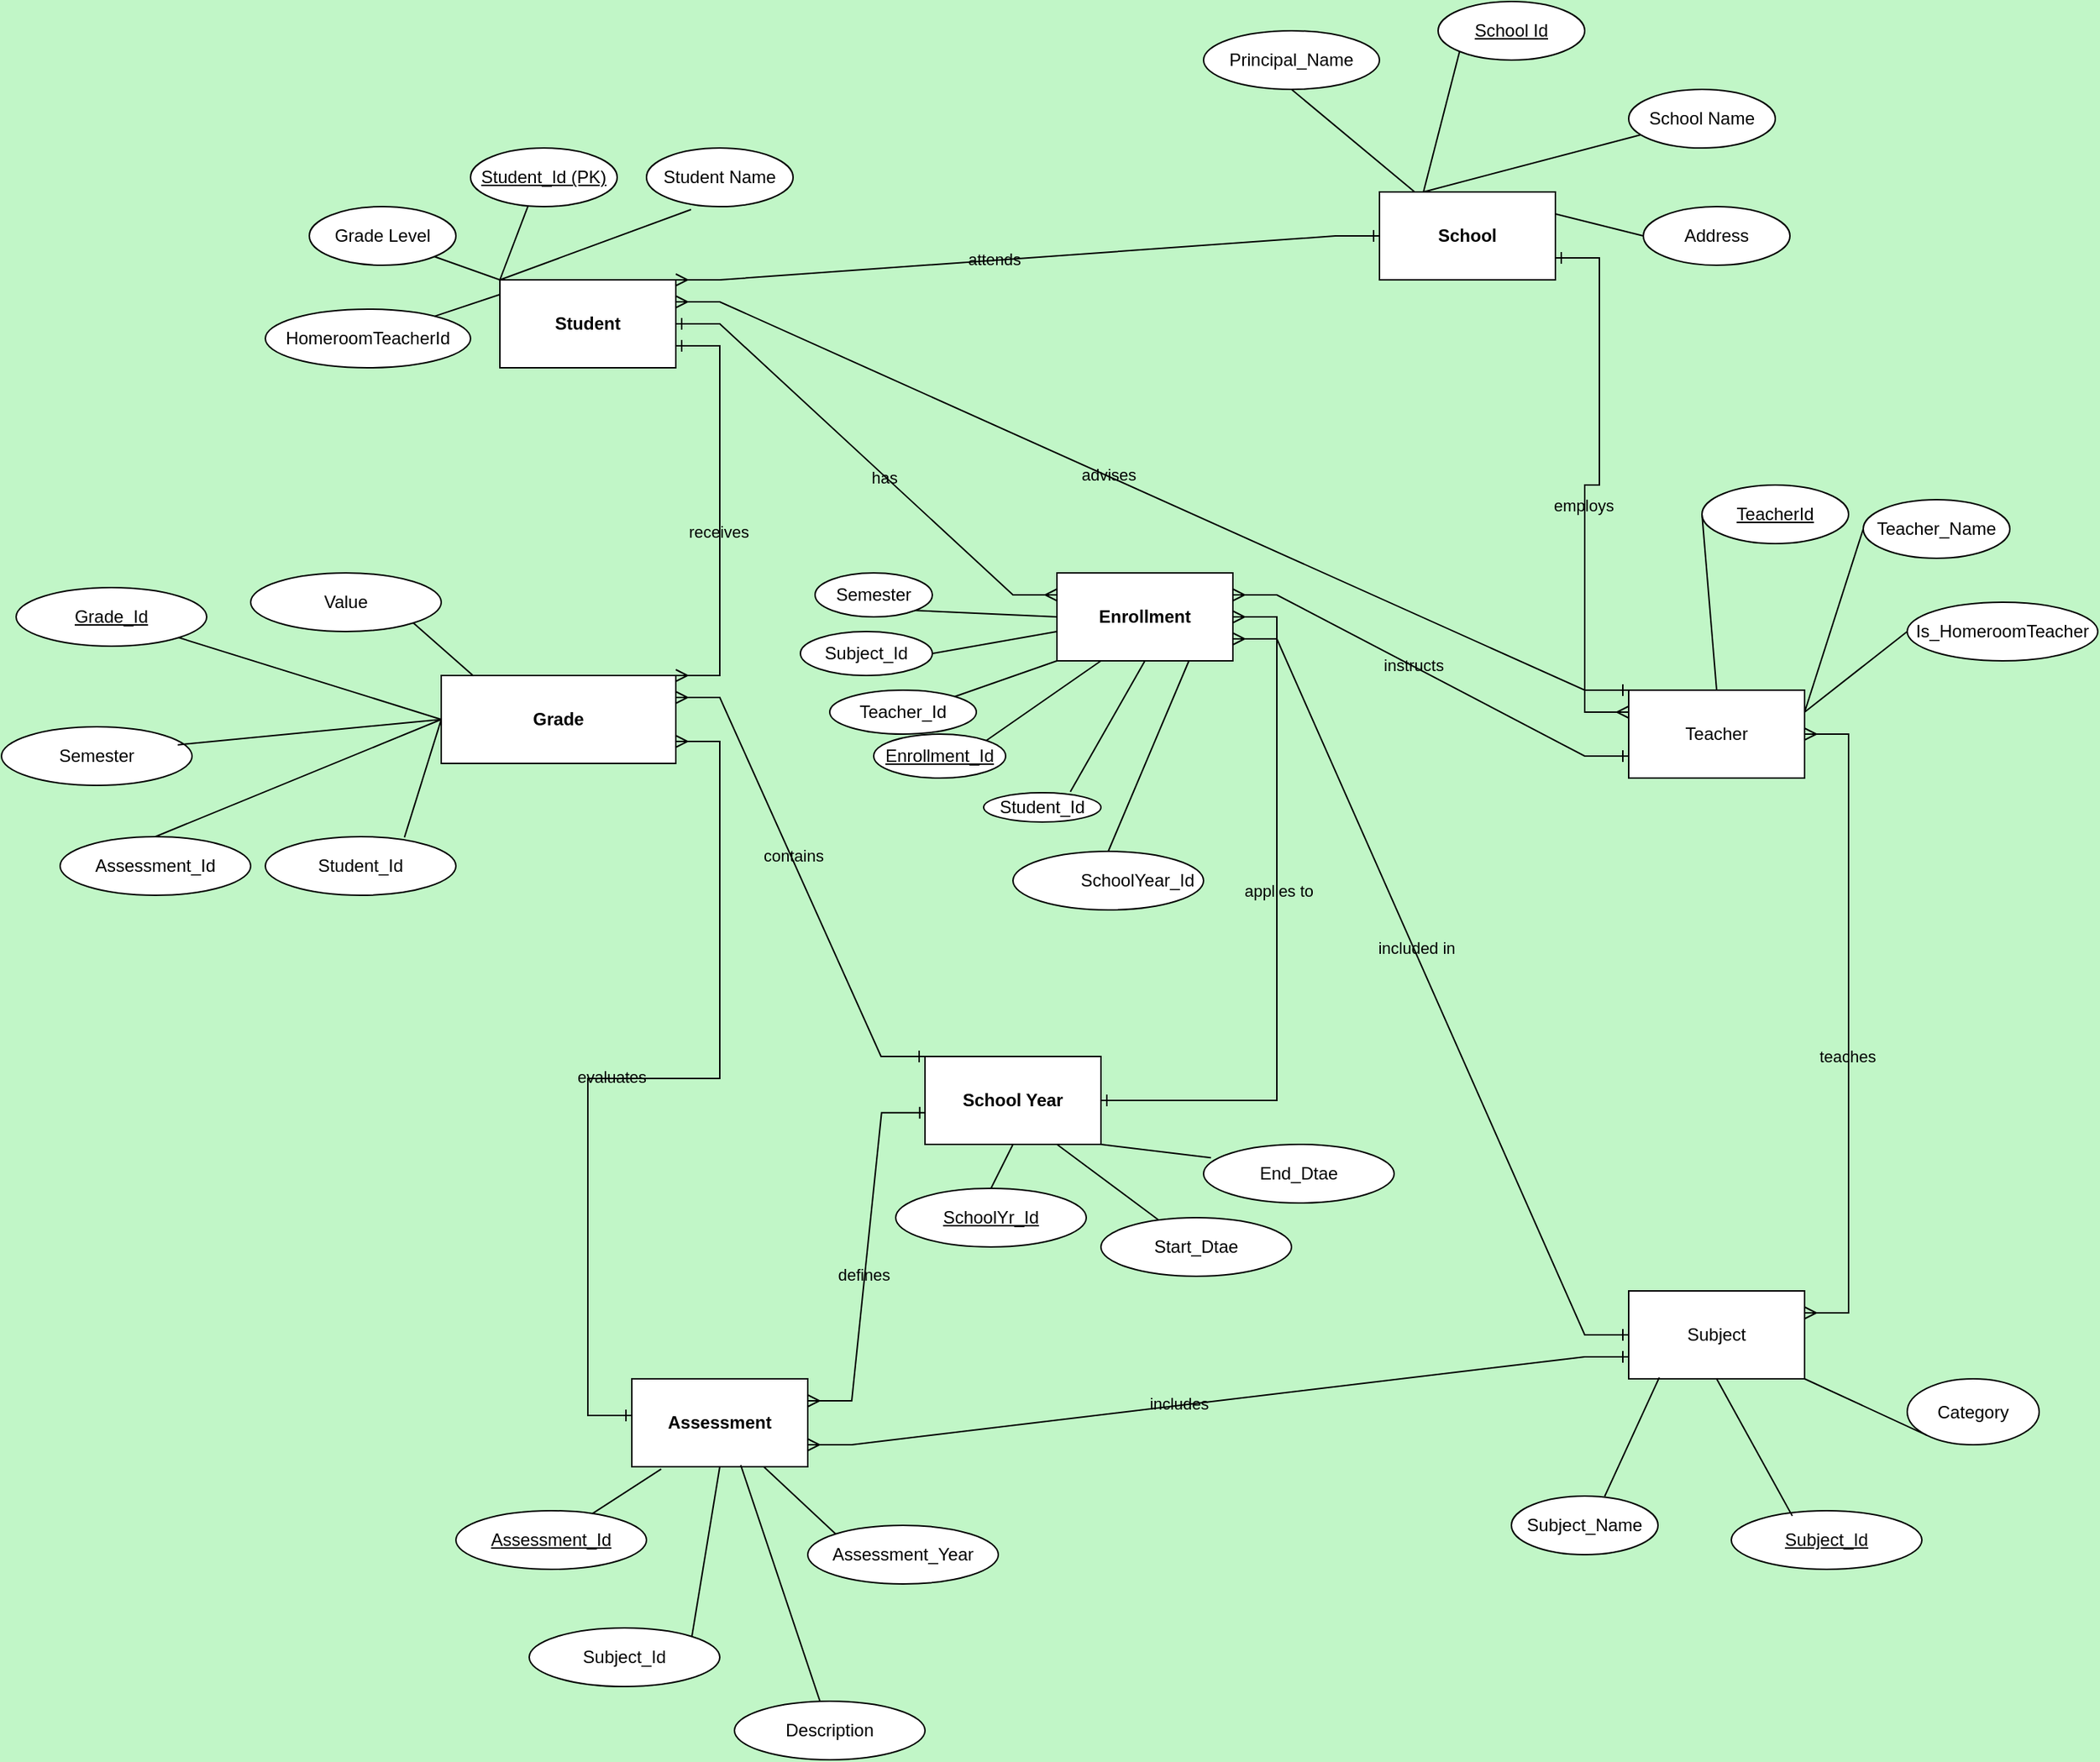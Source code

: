 <mxfile version="26.1.1">
  <diagram name="Page-1" id="crmaZJ6Xp7RI2HGdmbvy">
    <mxGraphModel dx="2734" dy="2271" grid="1" gridSize="10" guides="1" tooltips="1" connect="1" arrows="1" fold="1" page="1" pageScale="1" pageWidth="850" pageHeight="1100" background="light-dark(#c1f6c7, #121212)" math="0" shadow="0">
      <root>
        <mxCell id="0" />
        <mxCell id="1" parent="0" />
        <mxCell id="vY2OfftRDvhAtj39Rvy7-1" value="" style="edgeStyle=entityRelationEdgeStyle;fontSize=12;html=1;endArrow=ERmany;startArrow=ERone;rounded=0;entryX=1;entryY=0;entryDx=0;entryDy=0;startFill=0;endFill=0;exitX=0;exitY=0.5;exitDx=0;exitDy=0;labelBackgroundColor=none;fontColor=default;" parent="1" source="vY2OfftRDvhAtj39Rvy7-34" target="vY2OfftRDvhAtj39Rvy7-33" edge="1">
          <mxGeometry width="100" height="100" relative="1" as="geometry">
            <mxPoint x="690" y="-40" as="sourcePoint" />
            <mxPoint x="310" y="60" as="targetPoint" />
          </mxGeometry>
        </mxCell>
        <mxCell id="vY2OfftRDvhAtj39Rvy7-2" value="attends" style="edgeLabel;html=1;align=center;verticalAlign=middle;resizable=0;points=[];labelBackgroundColor=none;" parent="vY2OfftRDvhAtj39Rvy7-1" vertex="1" connectable="0">
          <mxGeometry x="0.097" y="-1" relative="1" as="geometry">
            <mxPoint as="offset" />
          </mxGeometry>
        </mxCell>
        <mxCell id="vY2OfftRDvhAtj39Rvy7-3" value="" style="edgeStyle=entityRelationEdgeStyle;fontSize=12;html=1;endArrow=ERmany;startArrow=ERone;rounded=0;exitX=1;exitY=0.75;exitDx=0;exitDy=0;startFill=0;endFill=0;entryX=0;entryY=0.25;entryDx=0;entryDy=0;labelBackgroundColor=none;fontColor=default;" parent="1" source="vY2OfftRDvhAtj39Rvy7-34" target="vY2OfftRDvhAtj39Rvy7-27" edge="1">
          <mxGeometry width="100" height="100" relative="1" as="geometry">
            <mxPoint x="750" y="10" as="sourcePoint" />
            <mxPoint x="850" y="280" as="targetPoint" />
          </mxGeometry>
        </mxCell>
        <mxCell id="vY2OfftRDvhAtj39Rvy7-4" value="employs" style="edgeLabel;html=1;align=center;verticalAlign=middle;resizable=0;points=[];labelBackgroundColor=none;" parent="vY2OfftRDvhAtj39Rvy7-3" vertex="1" connectable="0">
          <mxGeometry x="0.097" y="-1" relative="1" as="geometry">
            <mxPoint as="offset" />
          </mxGeometry>
        </mxCell>
        <mxCell id="vY2OfftRDvhAtj39Rvy7-5" value="" style="edgeStyle=entityRelationEdgeStyle;fontSize=12;html=1;endArrow=ERmany;startArrow=ERmany;rounded=0;entryX=1;entryY=0.25;entryDx=0;entryDy=0;startFill=0;endFill=0;labelBackgroundColor=none;fontColor=default;" parent="1" source="vY2OfftRDvhAtj39Rvy7-27" target="vY2OfftRDvhAtj39Rvy7-28" edge="1">
          <mxGeometry width="100" height="100" relative="1" as="geometry">
            <mxPoint x="940" y="340" as="sourcePoint" />
            <mxPoint x="918" y="488.44" as="targetPoint" />
          </mxGeometry>
        </mxCell>
        <mxCell id="vY2OfftRDvhAtj39Rvy7-6" value="teaches" style="edgeLabel;html=1;align=center;verticalAlign=middle;resizable=0;points=[];labelBackgroundColor=none;" parent="vY2OfftRDvhAtj39Rvy7-5" vertex="1" connectable="0">
          <mxGeometry x="0.097" y="-1" relative="1" as="geometry">
            <mxPoint as="offset" />
          </mxGeometry>
        </mxCell>
        <mxCell id="vY2OfftRDvhAtj39Rvy7-7" value="" style="edgeStyle=entityRelationEdgeStyle;fontSize=12;html=1;endArrow=ERmany;startArrow=ERone;rounded=0;entryX=0;entryY=0.25;entryDx=0;entryDy=0;exitX=1;exitY=0.5;exitDx=0;exitDy=0;startFill=0;endFill=0;labelBackgroundColor=none;fontColor=default;" parent="1" source="vY2OfftRDvhAtj39Rvy7-33" target="vY2OfftRDvhAtj39Rvy7-31" edge="1">
          <mxGeometry width="100" height="100" relative="1" as="geometry">
            <mxPoint x="310" y="120" as="sourcePoint" />
            <mxPoint x="360" y="270" as="targetPoint" />
          </mxGeometry>
        </mxCell>
        <mxCell id="vY2OfftRDvhAtj39Rvy7-8" value="has" style="edgeLabel;html=1;align=center;verticalAlign=middle;resizable=0;points=[];labelBackgroundColor=none;" parent="vY2OfftRDvhAtj39Rvy7-7" vertex="1" connectable="0">
          <mxGeometry x="0.097" y="-1" relative="1" as="geometry">
            <mxPoint as="offset" />
          </mxGeometry>
        </mxCell>
        <mxCell id="vY2OfftRDvhAtj39Rvy7-9" value="" style="edgeStyle=entityRelationEdgeStyle;fontSize=12;html=1;endArrow=ERmany;startArrow=ERone;rounded=0;entryX=1;entryY=0.75;entryDx=0;entryDy=0;startFill=0;endFill=0;exitX=0;exitY=0.5;exitDx=0;exitDy=0;labelBackgroundColor=none;fontColor=default;" parent="1" source="vY2OfftRDvhAtj39Rvy7-28" target="vY2OfftRDvhAtj39Rvy7-31" edge="1">
          <mxGeometry width="100" height="100" relative="1" as="geometry">
            <mxPoint x="790" y="550" as="sourcePoint" />
            <mxPoint x="520" y="330" as="targetPoint" />
          </mxGeometry>
        </mxCell>
        <mxCell id="vY2OfftRDvhAtj39Rvy7-10" value="included in" style="edgeLabel;html=1;align=center;verticalAlign=middle;resizable=0;points=[];labelBackgroundColor=none;" parent="vY2OfftRDvhAtj39Rvy7-9" vertex="1" connectable="0">
          <mxGeometry x="0.097" y="-1" relative="1" as="geometry">
            <mxPoint as="offset" />
          </mxGeometry>
        </mxCell>
        <mxCell id="vY2OfftRDvhAtj39Rvy7-11" value="" style="edgeStyle=entityRelationEdgeStyle;fontSize=12;html=1;endArrow=ERmany;startArrow=ERone;rounded=0;entryX=1;entryY=0.25;entryDx=0;entryDy=0;exitX=0;exitY=0.75;exitDx=0;exitDy=0;startFill=0;endFill=0;labelBackgroundColor=none;fontColor=default;" parent="1" source="vY2OfftRDvhAtj39Rvy7-27" target="vY2OfftRDvhAtj39Rvy7-31" edge="1">
          <mxGeometry width="100" height="100" relative="1" as="geometry">
            <mxPoint x="780" y="290" as="sourcePoint" />
            <mxPoint x="520" y="300" as="targetPoint" />
          </mxGeometry>
        </mxCell>
        <mxCell id="vY2OfftRDvhAtj39Rvy7-12" value="instructs" style="edgeLabel;html=1;align=center;verticalAlign=middle;resizable=0;points=[];labelBackgroundColor=none;" parent="vY2OfftRDvhAtj39Rvy7-11" vertex="1" connectable="0">
          <mxGeometry x="0.097" y="-1" relative="1" as="geometry">
            <mxPoint as="offset" />
          </mxGeometry>
        </mxCell>
        <mxCell id="vY2OfftRDvhAtj39Rvy7-13" value="" style="edgeStyle=entityRelationEdgeStyle;fontSize=12;html=1;endArrow=ERmany;startArrow=ERone;rounded=0;entryX=1;entryY=0;entryDx=0;entryDy=0;exitX=1;exitY=0.75;exitDx=0;exitDy=0;startFill=0;endFill=0;labelBackgroundColor=none;fontColor=default;" parent="1" source="vY2OfftRDvhAtj39Rvy7-33" target="vY2OfftRDvhAtj39Rvy7-32" edge="1">
          <mxGeometry width="100" height="100" relative="1" as="geometry">
            <mxPoint x="230" y="120" as="sourcePoint" />
            <mxPoint x="160" y="230" as="targetPoint" />
            <Array as="points">
              <mxPoint x="240" y="440" />
            </Array>
          </mxGeometry>
        </mxCell>
        <mxCell id="vY2OfftRDvhAtj39Rvy7-14" value="receives" style="edgeLabel;html=1;align=center;verticalAlign=middle;resizable=0;points=[];labelBackgroundColor=none;" parent="vY2OfftRDvhAtj39Rvy7-13" vertex="1" connectable="0">
          <mxGeometry x="0.097" y="-1" relative="1" as="geometry">
            <mxPoint as="offset" />
          </mxGeometry>
        </mxCell>
        <mxCell id="vY2OfftRDvhAtj39Rvy7-15" value="" style="edgeStyle=entityRelationEdgeStyle;fontSize=12;html=1;endArrow=ERmany;startArrow=ERone;rounded=0;entryX=1;entryY=0.75;entryDx=0;entryDy=0;startFill=0;endFill=0;exitX=0;exitY=0.75;exitDx=0;exitDy=0;labelBackgroundColor=none;fontColor=default;" parent="1" source="vY2OfftRDvhAtj39Rvy7-28" target="vY2OfftRDvhAtj39Rvy7-30" edge="1">
          <mxGeometry width="100" height="100" relative="1" as="geometry">
            <mxPoint x="890" y="660" as="sourcePoint" />
            <mxPoint x="340" y="830" as="targetPoint" />
            <Array as="points">
              <mxPoint x="680" y="710" />
              <mxPoint x="550" y="665" />
            </Array>
          </mxGeometry>
        </mxCell>
        <mxCell id="vY2OfftRDvhAtj39Rvy7-16" value="includes" style="edgeLabel;html=1;align=center;verticalAlign=middle;resizable=0;points=[];labelBackgroundColor=none;" parent="vY2OfftRDvhAtj39Rvy7-15" vertex="1" connectable="0">
          <mxGeometry x="0.097" y="-1" relative="1" as="geometry">
            <mxPoint as="offset" />
          </mxGeometry>
        </mxCell>
        <mxCell id="vY2OfftRDvhAtj39Rvy7-17" value="" style="edgeStyle=entityRelationEdgeStyle;fontSize=12;html=1;endArrow=ERone;startArrow=ERmany;rounded=0;entryX=0;entryY=0.5;entryDx=0;entryDy=0;startFill=0;endFill=0;exitX=1;exitY=0.75;exitDx=0;exitDy=0;labelBackgroundColor=none;fontColor=default;" parent="1" source="vY2OfftRDvhAtj39Rvy7-32" edge="1">
          <mxGeometry width="100" height="100" relative="1" as="geometry">
            <mxPoint x="120" y="320" as="sourcePoint" />
            <mxPoint x="180" y="755" as="targetPoint" />
          </mxGeometry>
        </mxCell>
        <mxCell id="vY2OfftRDvhAtj39Rvy7-18" value="evaluates" style="edgeLabel;html=1;align=center;verticalAlign=middle;resizable=0;points=[];labelBackgroundColor=none;" parent="vY2OfftRDvhAtj39Rvy7-17" vertex="1" connectable="0">
          <mxGeometry x="0.097" y="-1" relative="1" as="geometry">
            <mxPoint as="offset" />
          </mxGeometry>
        </mxCell>
        <mxCell id="vY2OfftRDvhAtj39Rvy7-19" value="" style="edgeStyle=entityRelationEdgeStyle;fontSize=12;html=1;endArrow=ERmany;startArrow=ERone;rounded=0;entryX=1;entryY=0.25;entryDx=0;entryDy=0;startFill=0;endFill=0;exitX=0;exitY=0;exitDx=0;exitDy=0;labelBackgroundColor=none;fontColor=default;" parent="1" source="vY2OfftRDvhAtj39Rvy7-27" target="vY2OfftRDvhAtj39Rvy7-33" edge="1">
          <mxGeometry width="100" height="100" relative="1" as="geometry">
            <mxPoint x="778.88" y="273.2" as="sourcePoint" />
            <mxPoint x="310" y="90" as="targetPoint" />
          </mxGeometry>
        </mxCell>
        <mxCell id="vY2OfftRDvhAtj39Rvy7-20" value="advises" style="edgeLabel;html=1;align=center;verticalAlign=middle;resizable=0;points=[];labelBackgroundColor=none;" parent="vY2OfftRDvhAtj39Rvy7-19" vertex="1" connectable="0">
          <mxGeometry x="0.097" y="-1" relative="1" as="geometry">
            <mxPoint as="offset" />
          </mxGeometry>
        </mxCell>
        <mxCell id="vY2OfftRDvhAtj39Rvy7-21" value="" style="edgeStyle=entityRelationEdgeStyle;fontSize=12;html=1;endArrow=ERmany;startArrow=ERone;rounded=0;entryX=1;entryY=0.25;entryDx=0;entryDy=0;exitX=0;exitY=0;exitDx=0;exitDy=0;startFill=0;endFill=0;labelBackgroundColor=none;fontColor=default;" parent="1" source="vY2OfftRDvhAtj39Rvy7-29" target="vY2OfftRDvhAtj39Rvy7-32" edge="1">
          <mxGeometry width="100" height="100" relative="1" as="geometry">
            <mxPoint x="390" y="480" as="sourcePoint" />
            <mxPoint x="160" y="320" as="targetPoint" />
          </mxGeometry>
        </mxCell>
        <mxCell id="vY2OfftRDvhAtj39Rvy7-22" value="contains" style="edgeLabel;html=1;align=center;verticalAlign=middle;resizable=0;points=[];labelBackgroundColor=none;" parent="vY2OfftRDvhAtj39Rvy7-21" vertex="1" connectable="0">
          <mxGeometry x="0.097" y="-1" relative="1" as="geometry">
            <mxPoint as="offset" />
          </mxGeometry>
        </mxCell>
        <mxCell id="vY2OfftRDvhAtj39Rvy7-23" value="" style="edgeStyle=entityRelationEdgeStyle;fontSize=12;html=1;endArrow=ERmany;startArrow=ERone;rounded=0;startFill=0;endFill=0;labelBackgroundColor=none;fontColor=default;" parent="1" source="vY2OfftRDvhAtj39Rvy7-29" target="vY2OfftRDvhAtj39Rvy7-31" edge="1">
          <mxGeometry width="100" height="100" relative="1" as="geometry">
            <mxPoint x="550" y="500" as="sourcePoint" />
            <mxPoint x="490" y="300" as="targetPoint" />
          </mxGeometry>
        </mxCell>
        <mxCell id="vY2OfftRDvhAtj39Rvy7-24" value="applies to" style="edgeLabel;html=1;align=center;verticalAlign=middle;resizable=0;points=[];labelBackgroundColor=none;" parent="vY2OfftRDvhAtj39Rvy7-23" vertex="1" connectable="0">
          <mxGeometry x="0.097" y="-1" relative="1" as="geometry">
            <mxPoint as="offset" />
          </mxGeometry>
        </mxCell>
        <mxCell id="vY2OfftRDvhAtj39Rvy7-25" value="" style="edgeStyle=entityRelationEdgeStyle;fontSize=12;html=1;endArrow=ERmany;startArrow=ERone;rounded=0;entryX=1;entryY=0.25;entryDx=0;entryDy=0;startFill=0;endFill=0;exitX=0.003;exitY=0.64;exitDx=0;exitDy=0;exitPerimeter=0;labelBackgroundColor=none;fontColor=default;" parent="1" source="vY2OfftRDvhAtj39Rvy7-29" target="vY2OfftRDvhAtj39Rvy7-30" edge="1">
          <mxGeometry width="100" height="100" relative="1" as="geometry">
            <mxPoint x="390" y="570" as="sourcePoint" />
            <mxPoint x="340" y="717.5" as="targetPoint" />
            <Array as="points">
              <mxPoint x="460" y="700" />
            </Array>
          </mxGeometry>
        </mxCell>
        <mxCell id="vY2OfftRDvhAtj39Rvy7-26" value="defines" style="edgeLabel;html=1;align=center;verticalAlign=middle;resizable=0;points=[];labelBackgroundColor=none;" parent="vY2OfftRDvhAtj39Rvy7-25" vertex="1" connectable="0">
          <mxGeometry x="0.097" y="-1" relative="1" as="geometry">
            <mxPoint as="offset" />
          </mxGeometry>
        </mxCell>
        <mxCell id="vY2OfftRDvhAtj39Rvy7-27" value="Teacher" style="rounded=0;whiteSpace=wrap;html=1;labelBackgroundColor=none;" parent="1" vertex="1">
          <mxGeometry x="860" y="260" width="120" height="60" as="geometry" />
        </mxCell>
        <mxCell id="vY2OfftRDvhAtj39Rvy7-28" value="Subject" style="rounded=0;whiteSpace=wrap;html=1;labelBackgroundColor=none;" parent="1" vertex="1">
          <mxGeometry x="860" y="670" width="120" height="60" as="geometry" />
        </mxCell>
        <mxCell id="vY2OfftRDvhAtj39Rvy7-29" value="&lt;b&gt;School Year&lt;/b&gt;" style="rounded=0;whiteSpace=wrap;html=1;labelBackgroundColor=none;" parent="1" vertex="1">
          <mxGeometry x="380" y="510" width="120" height="60" as="geometry" />
        </mxCell>
        <mxCell id="vY2OfftRDvhAtj39Rvy7-30" value="&lt;b&gt;Assessment&lt;/b&gt;" style="rounded=0;whiteSpace=wrap;html=1;labelBackgroundColor=none;" parent="1" vertex="1">
          <mxGeometry x="180" y="730" width="120" height="60" as="geometry" />
        </mxCell>
        <mxCell id="vY2OfftRDvhAtj39Rvy7-31" value="&lt;b&gt;Enrollment&lt;/b&gt;" style="rounded=0;whiteSpace=wrap;html=1;labelBackgroundColor=none;" parent="1" vertex="1">
          <mxGeometry x="470" y="180" width="120" height="60" as="geometry" />
        </mxCell>
        <mxCell id="vY2OfftRDvhAtj39Rvy7-32" value="&lt;b&gt;Grade&lt;/b&gt;" style="rounded=0;whiteSpace=wrap;html=1;labelBackgroundColor=none;" parent="1" vertex="1">
          <mxGeometry x="50" y="250" width="160" height="60" as="geometry" />
        </mxCell>
        <mxCell id="vY2OfftRDvhAtj39Rvy7-33" value="&lt;b&gt;Student&lt;/b&gt;" style="rounded=0;whiteSpace=wrap;html=1;labelBackgroundColor=none;" parent="1" vertex="1">
          <mxGeometry x="90" y="-20" width="120" height="60" as="geometry" />
        </mxCell>
        <mxCell id="vY2OfftRDvhAtj39Rvy7-34" value="&lt;b&gt;School&lt;/b&gt;" style="rounded=0;whiteSpace=wrap;html=1;labelBackgroundColor=none;" parent="1" vertex="1">
          <mxGeometry x="690" y="-80" width="120" height="60" as="geometry" />
        </mxCell>
        <mxCell id="vY2OfftRDvhAtj39Rvy7-35" value="&lt;u&gt;Student_Id (PK)&lt;/u&gt;" style="ellipse;whiteSpace=wrap;html=1;labelBackgroundColor=none;" parent="1" vertex="1">
          <mxGeometry x="70" y="-110" width="100" height="40" as="geometry" />
        </mxCell>
        <mxCell id="vY2OfftRDvhAtj39Rvy7-36" value="Student Name" style="ellipse;whiteSpace=wrap;html=1;labelBackgroundColor=none;" parent="1" vertex="1">
          <mxGeometry x="190" y="-110" width="100" height="40" as="geometry" />
        </mxCell>
        <mxCell id="vY2OfftRDvhAtj39Rvy7-37" value="Grade Level" style="ellipse;whiteSpace=wrap;html=1;labelBackgroundColor=none;" parent="1" vertex="1">
          <mxGeometry x="-40" y="-70" width="100" height="40" as="geometry" />
        </mxCell>
        <mxCell id="vY2OfftRDvhAtj39Rvy7-38" value="HomeroomTeacherId" style="ellipse;whiteSpace=wrap;html=1;labelBackgroundColor=none;" parent="1" vertex="1">
          <mxGeometry x="-70" width="140" height="40" as="geometry" />
        </mxCell>
        <mxCell id="vY2OfftRDvhAtj39Rvy7-39" value="&lt;u&gt;School Id&lt;/u&gt;" style="ellipse;whiteSpace=wrap;html=1;labelBackgroundColor=none;" parent="1" vertex="1">
          <mxGeometry x="730" y="-210" width="100" height="40" as="geometry" />
        </mxCell>
        <mxCell id="vY2OfftRDvhAtj39Rvy7-40" value="School Name" style="ellipse;whiteSpace=wrap;html=1;labelBackgroundColor=none;" parent="1" vertex="1">
          <mxGeometry x="860" y="-150" width="100" height="40" as="geometry" />
        </mxCell>
        <mxCell id="vY2OfftRDvhAtj39Rvy7-41" value="Address" style="ellipse;whiteSpace=wrap;html=1;labelBackgroundColor=none;" parent="1" vertex="1">
          <mxGeometry x="870" y="-70" width="100" height="40" as="geometry" />
        </mxCell>
        <mxCell id="vY2OfftRDvhAtj39Rvy7-42" value="Principal_Name" style="ellipse;whiteSpace=wrap;html=1;labelBackgroundColor=none;" parent="1" vertex="1">
          <mxGeometry x="570" y="-190" width="120" height="40" as="geometry" />
        </mxCell>
        <mxCell id="vY2OfftRDvhAtj39Rvy7-43" value="&lt;u&gt;TeacherId&lt;/u&gt;" style="ellipse;whiteSpace=wrap;html=1;labelBackgroundColor=none;" parent="1" vertex="1">
          <mxGeometry x="910" y="120" width="100" height="40" as="geometry" />
        </mxCell>
        <mxCell id="vY2OfftRDvhAtj39Rvy7-44" value="Teacher_Name" style="ellipse;whiteSpace=wrap;html=1;labelBackgroundColor=none;" parent="1" vertex="1">
          <mxGeometry x="1020" y="130" width="100" height="40" as="geometry" />
        </mxCell>
        <mxCell id="vY2OfftRDvhAtj39Rvy7-45" value="Is_HomeroomTeacher" style="ellipse;whiteSpace=wrap;html=1;labelBackgroundColor=none;" parent="1" vertex="1">
          <mxGeometry x="1050" y="200" width="130" height="40" as="geometry" />
        </mxCell>
        <mxCell id="vY2OfftRDvhAtj39Rvy7-46" value="&lt;u&gt;Subject_Id&lt;/u&gt;" style="ellipse;whiteSpace=wrap;html=1;labelBackgroundColor=none;" parent="1" vertex="1">
          <mxGeometry x="930" y="820" width="130" height="40" as="geometry" />
        </mxCell>
        <mxCell id="vY2OfftRDvhAtj39Rvy7-47" value="Subject_Name" style="ellipse;whiteSpace=wrap;html=1;labelBackgroundColor=none;" parent="1" vertex="1">
          <mxGeometry x="780" y="810" width="100" height="40" as="geometry" />
        </mxCell>
        <mxCell id="vY2OfftRDvhAtj39Rvy7-48" value="Category" style="ellipse;whiteSpace=wrap;html=1;labelBackgroundColor=none;" parent="1" vertex="1">
          <mxGeometry x="1050" y="730" width="90" height="45" as="geometry" />
        </mxCell>
        <mxCell id="vY2OfftRDvhAtj39Rvy7-49" value="&lt;u&gt;Assessment_Id&lt;/u&gt;" style="ellipse;whiteSpace=wrap;html=1;labelBackgroundColor=none;" parent="1" vertex="1">
          <mxGeometry x="60" y="820" width="130" height="40" as="geometry" />
        </mxCell>
        <mxCell id="vY2OfftRDvhAtj39Rvy7-50" value="Subject_Id" style="ellipse;whiteSpace=wrap;html=1;labelBackgroundColor=none;" parent="1" vertex="1">
          <mxGeometry x="110" y="900" width="130" height="40" as="geometry" />
        </mxCell>
        <mxCell id="vY2OfftRDvhAtj39Rvy7-51" value="Assessment_Year" style="ellipse;whiteSpace=wrap;html=1;labelBackgroundColor=none;" parent="1" vertex="1">
          <mxGeometry x="300" y="830" width="130" height="40" as="geometry" />
        </mxCell>
        <mxCell id="vY2OfftRDvhAtj39Rvy7-52" value="Description" style="ellipse;whiteSpace=wrap;html=1;labelBackgroundColor=none;" parent="1" vertex="1">
          <mxGeometry x="250" y="950" width="130" height="40" as="geometry" />
        </mxCell>
        <mxCell id="vY2OfftRDvhAtj39Rvy7-53" value="&lt;u&gt;SchoolYr_Id&lt;/u&gt;" style="ellipse;whiteSpace=wrap;html=1;labelBackgroundColor=none;" parent="1" vertex="1">
          <mxGeometry x="360" y="600" width="130" height="40" as="geometry" />
        </mxCell>
        <mxCell id="vY2OfftRDvhAtj39Rvy7-54" value="Start_Dtae" style="ellipse;whiteSpace=wrap;html=1;labelBackgroundColor=none;" parent="1" vertex="1">
          <mxGeometry x="500" y="620" width="130" height="40" as="geometry" />
        </mxCell>
        <mxCell id="vY2OfftRDvhAtj39Rvy7-55" value="End_Dtae" style="ellipse;whiteSpace=wrap;html=1;labelBackgroundColor=none;" parent="1" vertex="1">
          <mxGeometry x="570" y="570" width="130" height="40" as="geometry" />
        </mxCell>
        <mxCell id="vY2OfftRDvhAtj39Rvy7-56" value="&lt;u&gt;Enrollment_Id&lt;/u&gt;" style="ellipse;whiteSpace=wrap;html=1;labelBackgroundColor=none;" parent="1" vertex="1">
          <mxGeometry x="345" y="290" width="90" height="30" as="geometry" />
        </mxCell>
        <mxCell id="vY2OfftRDvhAtj39Rvy7-57" value="Student_Id" style="ellipse;whiteSpace=wrap;html=1;labelBackgroundColor=none;" parent="1" vertex="1">
          <mxGeometry x="420" y="330" width="80" height="20" as="geometry" />
        </mxCell>
        <mxCell id="vY2OfftRDvhAtj39Rvy7-58" value="Subject_Id" style="ellipse;whiteSpace=wrap;html=1;labelBackgroundColor=none;" parent="1" vertex="1">
          <mxGeometry x="295" y="220" width="90" height="30" as="geometry" />
        </mxCell>
        <mxCell id="vY2OfftRDvhAtj39Rvy7-59" value="Teacher_Id" style="ellipse;whiteSpace=wrap;html=1;labelBackgroundColor=none;" parent="1" vertex="1">
          <mxGeometry x="315" y="260" width="100" height="30" as="geometry" />
        </mxCell>
        <mxCell id="vY2OfftRDvhAtj39Rvy7-60" value="&lt;blockquote style=&quot;margin: 0 0 0 40px; border: none; padding: 0px;&quot;&gt;SchoolYear_Id&lt;/blockquote&gt;" style="ellipse;whiteSpace=wrap;html=1;labelBackgroundColor=none;" parent="1" vertex="1">
          <mxGeometry x="440" y="370" width="130" height="40" as="geometry" />
        </mxCell>
        <mxCell id="vY2OfftRDvhAtj39Rvy7-61" value="Semester" style="ellipse;whiteSpace=wrap;html=1;labelBackgroundColor=none;" parent="1" vertex="1">
          <mxGeometry x="305" y="180" width="80" height="30" as="geometry" />
        </mxCell>
        <mxCell id="vY2OfftRDvhAtj39Rvy7-62" value="Semester" style="ellipse;whiteSpace=wrap;html=1;labelBackgroundColor=none;" parent="1" vertex="1">
          <mxGeometry x="-250" y="285" width="130" height="40" as="geometry" />
        </mxCell>
        <mxCell id="vY2OfftRDvhAtj39Rvy7-63" value="&lt;u&gt;Grade_Id&lt;/u&gt;" style="ellipse;whiteSpace=wrap;html=1;labelBackgroundColor=none;" parent="1" vertex="1">
          <mxGeometry x="-240" y="190" width="130" height="40" as="geometry" />
        </mxCell>
        <mxCell id="vY2OfftRDvhAtj39Rvy7-64" value="Student_Id" style="ellipse;whiteSpace=wrap;html=1;labelBackgroundColor=none;" parent="1" vertex="1">
          <mxGeometry x="-70" y="360" width="130" height="40" as="geometry" />
        </mxCell>
        <mxCell id="vY2OfftRDvhAtj39Rvy7-65" value="Assessment_Id" style="ellipse;whiteSpace=wrap;html=1;labelBackgroundColor=none;" parent="1" vertex="1">
          <mxGeometry x="-210" y="360" width="130" height="40" as="geometry" />
        </mxCell>
        <mxCell id="vY2OfftRDvhAtj39Rvy7-66" value="Value" style="ellipse;whiteSpace=wrap;html=1;labelBackgroundColor=none;" parent="1" vertex="1">
          <mxGeometry x="-80" y="180" width="130" height="40" as="geometry" />
        </mxCell>
        <mxCell id="vY2OfftRDvhAtj39Rvy7-67" value="" style="endArrow=none;html=1;rounded=0;entryX=0.5;entryY=1;entryDx=0;entryDy=0;exitX=0.5;exitY=0;exitDx=0;exitDy=0;labelBackgroundColor=none;fontColor=default;" parent="1" source="vY2OfftRDvhAtj39Rvy7-53" target="vY2OfftRDvhAtj39Rvy7-29" edge="1">
          <mxGeometry width="50" height="50" relative="1" as="geometry">
            <mxPoint x="680" y="410" as="sourcePoint" />
            <mxPoint x="730" y="360" as="targetPoint" />
          </mxGeometry>
        </mxCell>
        <mxCell id="vY2OfftRDvhAtj39Rvy7-68" value="" style="endArrow=none;html=1;rounded=0;entryX=0;entryY=0.5;entryDx=0;entryDy=0;labelBackgroundColor=none;fontColor=default;" parent="1" target="vY2OfftRDvhAtj39Rvy7-43" edge="1">
          <mxGeometry width="50" height="50" relative="1" as="geometry">
            <mxPoint x="920" y="260" as="sourcePoint" />
            <mxPoint x="730" y="360" as="targetPoint" />
          </mxGeometry>
        </mxCell>
        <mxCell id="vY2OfftRDvhAtj39Rvy7-69" value="" style="endArrow=none;html=1;rounded=0;exitX=1;exitY=1;exitDx=0;exitDy=0;entryX=0.039;entryY=0.228;entryDx=0;entryDy=0;entryPerimeter=0;labelBackgroundColor=none;fontColor=default;" parent="1" source="vY2OfftRDvhAtj39Rvy7-29" target="vY2OfftRDvhAtj39Rvy7-55" edge="1">
          <mxGeometry width="50" height="50" relative="1" as="geometry">
            <mxPoint x="680" y="410" as="sourcePoint" />
            <mxPoint x="730" y="360" as="targetPoint" />
          </mxGeometry>
        </mxCell>
        <mxCell id="vY2OfftRDvhAtj39Rvy7-70" value="" style="endArrow=none;html=1;rounded=0;entryX=0.304;entryY=0.044;entryDx=0;entryDy=0;entryPerimeter=0;exitX=0.75;exitY=1;exitDx=0;exitDy=0;labelBackgroundColor=none;fontColor=default;" parent="1" source="vY2OfftRDvhAtj39Rvy7-29" target="vY2OfftRDvhAtj39Rvy7-54" edge="1">
          <mxGeometry width="50" height="50" relative="1" as="geometry">
            <mxPoint x="690" y="420" as="sourcePoint" />
            <mxPoint x="740" y="370" as="targetPoint" />
          </mxGeometry>
        </mxCell>
        <mxCell id="vY2OfftRDvhAtj39Rvy7-71" value="" style="endArrow=none;html=1;rounded=0;entryX=0;entryY=0.5;entryDx=0;entryDy=0;exitX=1;exitY=0.25;exitDx=0;exitDy=0;labelBackgroundColor=none;fontColor=default;" parent="1" source="vY2OfftRDvhAtj39Rvy7-27" target="vY2OfftRDvhAtj39Rvy7-44" edge="1">
          <mxGeometry width="50" height="50" relative="1" as="geometry">
            <mxPoint x="700" y="430" as="sourcePoint" />
            <mxPoint x="750" y="380" as="targetPoint" />
          </mxGeometry>
        </mxCell>
        <mxCell id="vY2OfftRDvhAtj39Rvy7-72" value="" style="endArrow=none;html=1;rounded=0;entryX=0;entryY=0.5;entryDx=0;entryDy=0;exitX=1;exitY=0.25;exitDx=0;exitDy=0;labelBackgroundColor=none;fontColor=default;" parent="1" source="vY2OfftRDvhAtj39Rvy7-27" target="vY2OfftRDvhAtj39Rvy7-45" edge="1">
          <mxGeometry width="50" height="50" relative="1" as="geometry">
            <mxPoint x="710" y="440" as="sourcePoint" />
            <mxPoint x="760" y="390" as="targetPoint" />
          </mxGeometry>
        </mxCell>
        <mxCell id="vY2OfftRDvhAtj39Rvy7-73" value="" style="endArrow=none;html=1;rounded=0;entryX=0.636;entryY=0.006;entryDx=0;entryDy=0;entryPerimeter=0;exitX=0.174;exitY=0.985;exitDx=0;exitDy=0;exitPerimeter=0;labelBackgroundColor=none;fontColor=default;" parent="1" source="vY2OfftRDvhAtj39Rvy7-28" target="vY2OfftRDvhAtj39Rvy7-47" edge="1">
          <mxGeometry width="50" height="50" relative="1" as="geometry">
            <mxPoint x="680" y="630" as="sourcePoint" />
            <mxPoint x="730" y="580" as="targetPoint" />
          </mxGeometry>
        </mxCell>
        <mxCell id="vY2OfftRDvhAtj39Rvy7-74" value="" style="endArrow=none;html=1;rounded=0;entryX=0.5;entryY=1;entryDx=0;entryDy=0;exitX=0.32;exitY=0.089;exitDx=0;exitDy=0;exitPerimeter=0;labelBackgroundColor=none;fontColor=default;" parent="1" source="vY2OfftRDvhAtj39Rvy7-46" target="vY2OfftRDvhAtj39Rvy7-28" edge="1">
          <mxGeometry width="50" height="50" relative="1" as="geometry">
            <mxPoint x="891" y="749" as="sourcePoint" />
            <mxPoint x="854" y="820" as="targetPoint" />
          </mxGeometry>
        </mxCell>
        <mxCell id="vY2OfftRDvhAtj39Rvy7-75" value="" style="endArrow=none;html=1;rounded=0;entryX=1;entryY=1;entryDx=0;entryDy=0;exitX=0;exitY=1;exitDx=0;exitDy=0;labelBackgroundColor=none;fontColor=default;" parent="1" source="vY2OfftRDvhAtj39Rvy7-48" target="vY2OfftRDvhAtj39Rvy7-28" edge="1">
          <mxGeometry width="50" height="50" relative="1" as="geometry">
            <mxPoint x="901" y="759" as="sourcePoint" />
            <mxPoint x="864" y="830" as="targetPoint" />
          </mxGeometry>
        </mxCell>
        <mxCell id="vY2OfftRDvhAtj39Rvy7-76" value="" style="endArrow=none;html=1;rounded=0;entryX=0.75;entryY=1;entryDx=0;entryDy=0;exitX=0;exitY=0;exitDx=0;exitDy=0;labelBackgroundColor=none;fontColor=default;" parent="1" source="vY2OfftRDvhAtj39Rvy7-51" target="vY2OfftRDvhAtj39Rvy7-30" edge="1">
          <mxGeometry width="50" height="50" relative="1" as="geometry">
            <mxPoint x="460" y="850" as="sourcePoint" />
            <mxPoint x="510" y="800" as="targetPoint" />
          </mxGeometry>
        </mxCell>
        <mxCell id="vY2OfftRDvhAtj39Rvy7-77" value="" style="endArrow=none;html=1;rounded=0;entryX=0.5;entryY=1;entryDx=0;entryDy=0;exitX=1;exitY=0;exitDx=0;exitDy=0;labelBackgroundColor=none;fontColor=default;" parent="1" source="vY2OfftRDvhAtj39Rvy7-50" target="vY2OfftRDvhAtj39Rvy7-30" edge="1">
          <mxGeometry width="50" height="50" relative="1" as="geometry">
            <mxPoint x="911" y="769" as="sourcePoint" />
            <mxPoint x="874" y="840" as="targetPoint" />
          </mxGeometry>
        </mxCell>
        <mxCell id="vY2OfftRDvhAtj39Rvy7-78" value="" style="endArrow=none;html=1;rounded=0;entryX=0.619;entryY=0.981;entryDx=0;entryDy=0;entryPerimeter=0;labelBackgroundColor=none;fontColor=default;" parent="1" source="vY2OfftRDvhAtj39Rvy7-52" target="vY2OfftRDvhAtj39Rvy7-30" edge="1">
          <mxGeometry width="50" height="50" relative="1" as="geometry">
            <mxPoint x="231" y="916" as="sourcePoint" />
            <mxPoint x="250" y="800" as="targetPoint" />
          </mxGeometry>
        </mxCell>
        <mxCell id="vY2OfftRDvhAtj39Rvy7-79" value="" style="endArrow=none;html=1;rounded=0;entryX=0.167;entryY=1.026;entryDx=0;entryDy=0;entryPerimeter=0;labelBackgroundColor=none;fontColor=default;" parent="1" source="vY2OfftRDvhAtj39Rvy7-49" target="vY2OfftRDvhAtj39Rvy7-30" edge="1">
          <mxGeometry width="50" height="50" relative="1" as="geometry">
            <mxPoint x="231" y="916" as="sourcePoint" />
            <mxPoint x="250" y="800" as="targetPoint" />
          </mxGeometry>
        </mxCell>
        <mxCell id="vY2OfftRDvhAtj39Rvy7-80" value="" style="endArrow=none;html=1;rounded=0;entryX=1;entryY=1;entryDx=0;entryDy=0;exitX=0;exitY=0.5;exitDx=0;exitDy=0;labelBackgroundColor=none;fontColor=default;" parent="1" source="vY2OfftRDvhAtj39Rvy7-31" target="vY2OfftRDvhAtj39Rvy7-61" edge="1">
          <mxGeometry width="50" height="50" relative="1" as="geometry">
            <mxPoint x="460" y="260" as="sourcePoint" />
            <mxPoint x="510" y="210" as="targetPoint" />
          </mxGeometry>
        </mxCell>
        <mxCell id="vY2OfftRDvhAtj39Rvy7-81" value="" style="endArrow=none;html=1;rounded=0;entryX=1;entryY=0.5;entryDx=0;entryDy=0;labelBackgroundColor=none;fontColor=default;" parent="1" target="vY2OfftRDvhAtj39Rvy7-58" edge="1">
          <mxGeometry width="50" height="50" relative="1" as="geometry">
            <mxPoint x="470" y="220" as="sourcePoint" />
            <mxPoint x="384" y="215" as="targetPoint" />
          </mxGeometry>
        </mxCell>
        <mxCell id="vY2OfftRDvhAtj39Rvy7-82" value="" style="endArrow=none;html=1;rounded=0;entryX=1;entryY=0;entryDx=0;entryDy=0;exitX=0;exitY=1;exitDx=0;exitDy=0;labelBackgroundColor=none;fontColor=default;" parent="1" source="vY2OfftRDvhAtj39Rvy7-31" target="vY2OfftRDvhAtj39Rvy7-59" edge="1">
          <mxGeometry width="50" height="50" relative="1" as="geometry">
            <mxPoint x="490" y="230" as="sourcePoint" />
            <mxPoint x="394" y="225" as="targetPoint" />
          </mxGeometry>
        </mxCell>
        <mxCell id="vY2OfftRDvhAtj39Rvy7-83" value="" style="endArrow=none;html=1;rounded=0;entryX=1;entryY=0;entryDx=0;entryDy=0;exitX=0;exitY=0.5;exitDx=0;exitDy=0;labelBackgroundColor=none;fontColor=default;" parent="1" target="vY2OfftRDvhAtj39Rvy7-56" edge="1">
          <mxGeometry width="50" height="50" relative="1" as="geometry">
            <mxPoint x="500" y="240" as="sourcePoint" />
            <mxPoint x="404" y="235" as="targetPoint" />
          </mxGeometry>
        </mxCell>
        <mxCell id="vY2OfftRDvhAtj39Rvy7-84" value="" style="endArrow=none;html=1;rounded=0;entryX=0.739;entryY=-0.033;entryDx=0;entryDy=0;exitX=0.5;exitY=1;exitDx=0;exitDy=0;entryPerimeter=0;labelBackgroundColor=none;fontColor=default;" parent="1" source="vY2OfftRDvhAtj39Rvy7-31" target="vY2OfftRDvhAtj39Rvy7-57" edge="1">
          <mxGeometry width="50" height="50" relative="1" as="geometry">
            <mxPoint x="510" y="250" as="sourcePoint" />
            <mxPoint x="414" y="245" as="targetPoint" />
          </mxGeometry>
        </mxCell>
        <mxCell id="vY2OfftRDvhAtj39Rvy7-85" value="" style="endArrow=none;html=1;rounded=0;entryX=0.5;entryY=0;entryDx=0;entryDy=0;exitX=0.75;exitY=1;exitDx=0;exitDy=0;labelBackgroundColor=none;fontColor=default;" parent="1" source="vY2OfftRDvhAtj39Rvy7-31" target="vY2OfftRDvhAtj39Rvy7-60" edge="1">
          <mxGeometry width="50" height="50" relative="1" as="geometry">
            <mxPoint x="520" y="260" as="sourcePoint" />
            <mxPoint x="424" y="255" as="targetPoint" />
          </mxGeometry>
        </mxCell>
        <mxCell id="vY2OfftRDvhAtj39Rvy7-86" value="" style="endArrow=none;html=1;rounded=0;exitX=1;exitY=1;exitDx=0;exitDy=0;entryX=0.137;entryY=0.004;entryDx=0;entryDy=0;entryPerimeter=0;labelBackgroundColor=none;fontColor=default;" parent="1" source="vY2OfftRDvhAtj39Rvy7-66" target="vY2OfftRDvhAtj39Rvy7-32" edge="1">
          <mxGeometry width="50" height="50" relative="1" as="geometry">
            <mxPoint x="240" y="170" as="sourcePoint" />
            <mxPoint x="290" y="120" as="targetPoint" />
          </mxGeometry>
        </mxCell>
        <mxCell id="vY2OfftRDvhAtj39Rvy7-87" value="" style="endArrow=none;html=1;rounded=0;entryX=1;entryY=1;entryDx=0;entryDy=0;exitX=0;exitY=0.5;exitDx=0;exitDy=0;labelBackgroundColor=none;fontColor=default;" parent="1" source="vY2OfftRDvhAtj39Rvy7-32" target="vY2OfftRDvhAtj39Rvy7-63" edge="1">
          <mxGeometry width="50" height="50" relative="1" as="geometry">
            <mxPoint x="530" y="270" as="sourcePoint" />
            <mxPoint x="434" y="265" as="targetPoint" />
          </mxGeometry>
        </mxCell>
        <mxCell id="vY2OfftRDvhAtj39Rvy7-88" value="" style="endArrow=none;html=1;rounded=0;entryX=0.925;entryY=0.308;entryDx=0;entryDy=0;exitX=0;exitY=0.5;exitDx=0;exitDy=0;entryPerimeter=0;labelBackgroundColor=none;fontColor=default;" parent="1" source="vY2OfftRDvhAtj39Rvy7-32" target="vY2OfftRDvhAtj39Rvy7-62" edge="1">
          <mxGeometry width="50" height="50" relative="1" as="geometry">
            <mxPoint x="60" y="290" as="sourcePoint" />
            <mxPoint x="-119" y="234" as="targetPoint" />
          </mxGeometry>
        </mxCell>
        <mxCell id="vY2OfftRDvhAtj39Rvy7-89" value="" style="endArrow=none;html=1;rounded=0;entryX=0.5;entryY=0;entryDx=0;entryDy=0;exitX=0;exitY=0.5;exitDx=0;exitDy=0;labelBackgroundColor=none;fontColor=default;" parent="1" source="vY2OfftRDvhAtj39Rvy7-32" target="vY2OfftRDvhAtj39Rvy7-65" edge="1">
          <mxGeometry width="50" height="50" relative="1" as="geometry">
            <mxPoint x="70" y="300" as="sourcePoint" />
            <mxPoint x="-109" y="244" as="targetPoint" />
          </mxGeometry>
        </mxCell>
        <mxCell id="vY2OfftRDvhAtj39Rvy7-90" value="" style="endArrow=none;html=1;rounded=0;entryX=0.73;entryY=0.011;entryDx=0;entryDy=0;exitX=0;exitY=0.5;exitDx=0;exitDy=0;entryPerimeter=0;labelBackgroundColor=none;fontColor=default;" parent="1" source="vY2OfftRDvhAtj39Rvy7-32" target="vY2OfftRDvhAtj39Rvy7-64" edge="1">
          <mxGeometry width="50" height="50" relative="1" as="geometry">
            <mxPoint x="80" y="310" as="sourcePoint" />
            <mxPoint x="-99" y="254" as="targetPoint" />
          </mxGeometry>
        </mxCell>
        <mxCell id="vY2OfftRDvhAtj39Rvy7-91" value="" style="endArrow=none;html=1;rounded=0;entryX=1;entryY=1;entryDx=0;entryDy=0;exitX=0;exitY=0;exitDx=0;exitDy=0;labelBackgroundColor=none;fontColor=default;" parent="1" source="vY2OfftRDvhAtj39Rvy7-33" target="vY2OfftRDvhAtj39Rvy7-37" edge="1">
          <mxGeometry width="50" height="50" relative="1" as="geometry">
            <mxPoint x="90" y="320" as="sourcePoint" />
            <mxPoint x="-89" y="264" as="targetPoint" />
          </mxGeometry>
        </mxCell>
        <mxCell id="vY2OfftRDvhAtj39Rvy7-92" value="" style="endArrow=none;html=1;rounded=0;labelBackgroundColor=none;fontColor=default;" parent="1" target="vY2OfftRDvhAtj39Rvy7-38" edge="1">
          <mxGeometry width="50" height="50" relative="1" as="geometry">
            <mxPoint x="90" y="-10" as="sourcePoint" />
            <mxPoint x="55" y="-26" as="targetPoint" />
          </mxGeometry>
        </mxCell>
        <mxCell id="vY2OfftRDvhAtj39Rvy7-93" value="" style="endArrow=none;html=1;rounded=0;entryX=0.393;entryY=0.983;entryDx=0;entryDy=0;exitX=0;exitY=0;exitDx=0;exitDy=0;entryPerimeter=0;labelBackgroundColor=none;fontColor=default;" parent="1" source="vY2OfftRDvhAtj39Rvy7-33" target="vY2OfftRDvhAtj39Rvy7-35" edge="1">
          <mxGeometry width="50" height="50" relative="1" as="geometry">
            <mxPoint x="110" as="sourcePoint" />
            <mxPoint x="65" y="-16" as="targetPoint" />
          </mxGeometry>
        </mxCell>
        <mxCell id="vY2OfftRDvhAtj39Rvy7-94" value="" style="endArrow=none;html=1;rounded=0;entryX=0.304;entryY=1.05;entryDx=0;entryDy=0;exitX=0;exitY=0;exitDx=0;exitDy=0;entryPerimeter=0;labelBackgroundColor=none;fontColor=default;" parent="1" source="vY2OfftRDvhAtj39Rvy7-33" target="vY2OfftRDvhAtj39Rvy7-36" edge="1">
          <mxGeometry width="50" height="50" relative="1" as="geometry">
            <mxPoint x="120" y="10" as="sourcePoint" />
            <mxPoint x="75" y="-6" as="targetPoint" />
          </mxGeometry>
        </mxCell>
        <mxCell id="vY2OfftRDvhAtj39Rvy7-95" value="" style="endArrow=none;html=1;rounded=0;entryX=0.5;entryY=1;entryDx=0;entryDy=0;labelBackgroundColor=none;fontColor=default;" parent="1" source="vY2OfftRDvhAtj39Rvy7-34" target="vY2OfftRDvhAtj39Rvy7-42" edge="1">
          <mxGeometry width="50" height="50" relative="1" as="geometry">
            <mxPoint x="810" y="80" as="sourcePoint" />
            <mxPoint x="860" y="30" as="targetPoint" />
          </mxGeometry>
        </mxCell>
        <mxCell id="vY2OfftRDvhAtj39Rvy7-96" value="" style="endArrow=none;html=1;rounded=0;entryX=0;entryY=1;entryDx=0;entryDy=0;exitX=0.25;exitY=0;exitDx=0;exitDy=0;labelBackgroundColor=none;fontColor=default;" parent="1" source="vY2OfftRDvhAtj39Rvy7-34" target="vY2OfftRDvhAtj39Rvy7-39" edge="1">
          <mxGeometry width="50" height="50" relative="1" as="geometry">
            <mxPoint x="724" y="-70" as="sourcePoint" />
            <mxPoint x="640" y="-140" as="targetPoint" />
          </mxGeometry>
        </mxCell>
        <mxCell id="vY2OfftRDvhAtj39Rvy7-97" value="" style="endArrow=none;html=1;rounded=0;exitX=0.25;exitY=0;exitDx=0;exitDy=0;labelBackgroundColor=none;fontColor=default;" parent="1" source="vY2OfftRDvhAtj39Rvy7-34" target="vY2OfftRDvhAtj39Rvy7-40" edge="1">
          <mxGeometry width="50" height="50" relative="1" as="geometry">
            <mxPoint x="734" y="-60" as="sourcePoint" />
            <mxPoint x="650" y="-130" as="targetPoint" />
          </mxGeometry>
        </mxCell>
        <mxCell id="vY2OfftRDvhAtj39Rvy7-98" value="" style="endArrow=none;html=1;rounded=0;entryX=0;entryY=0.5;entryDx=0;entryDy=0;exitX=1;exitY=0.25;exitDx=0;exitDy=0;labelBackgroundColor=none;fontColor=default;" parent="1" source="vY2OfftRDvhAtj39Rvy7-34" target="vY2OfftRDvhAtj39Rvy7-41" edge="1">
          <mxGeometry width="50" height="50" relative="1" as="geometry">
            <mxPoint x="744" y="-50" as="sourcePoint" />
            <mxPoint x="660" y="-120" as="targetPoint" />
          </mxGeometry>
        </mxCell>
      </root>
    </mxGraphModel>
  </diagram>
</mxfile>
